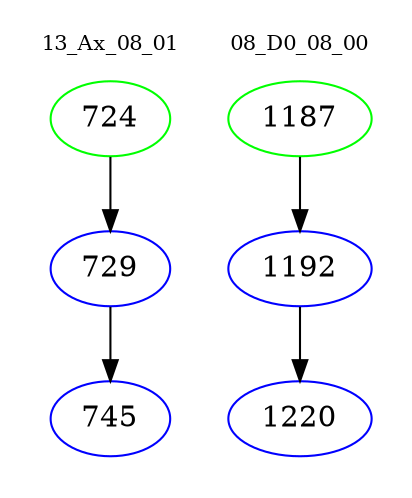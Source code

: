digraph{
subgraph cluster_0 {
color = white
label = "13_Ax_08_01";
fontsize=10;
T0_724 [label="724", color="green"]
T0_724 -> T0_729 [color="black"]
T0_729 [label="729", color="blue"]
T0_729 -> T0_745 [color="black"]
T0_745 [label="745", color="blue"]
}
subgraph cluster_1 {
color = white
label = "08_D0_08_00";
fontsize=10;
T1_1187 [label="1187", color="green"]
T1_1187 -> T1_1192 [color="black"]
T1_1192 [label="1192", color="blue"]
T1_1192 -> T1_1220 [color="black"]
T1_1220 [label="1220", color="blue"]
}
}
